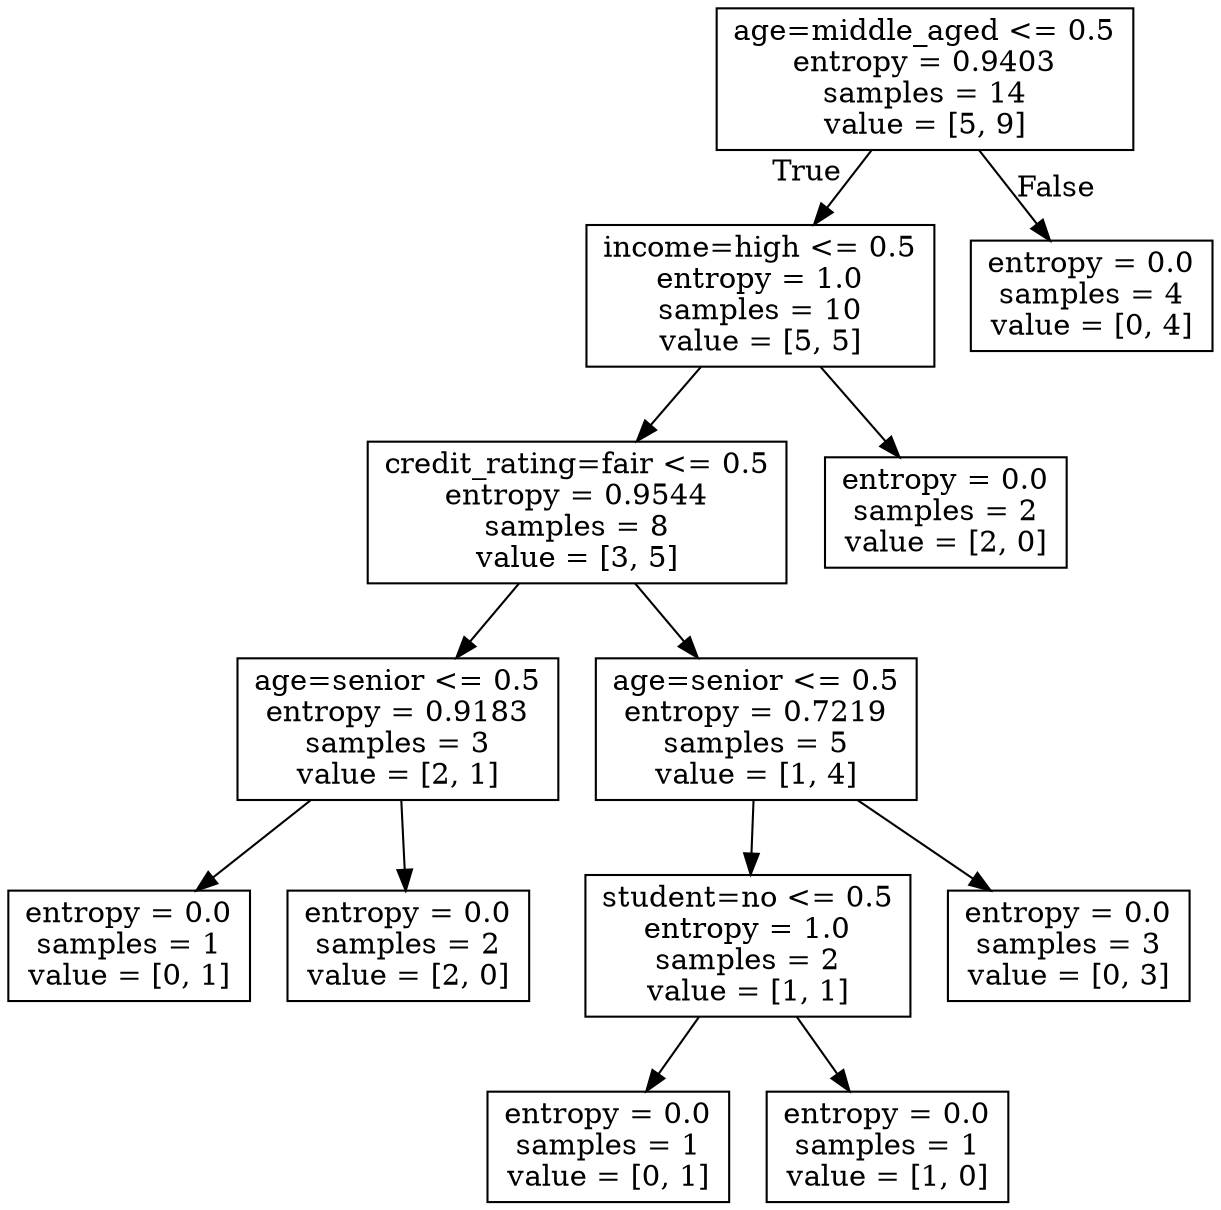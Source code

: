 digraph Tree {
node [shape=box] ;
0 [label="age=middle_aged <= 0.5\nentropy = 0.9403\nsamples = 14\nvalue = [5, 9]"] ;
1 [label="income=high <= 0.5\nentropy = 1.0\nsamples = 10\nvalue = [5, 5]"] ;
0 -> 1 [labeldistance=2.5, labelangle=45, headlabel="True"] ;
2 [label="credit_rating=fair <= 0.5\nentropy = 0.9544\nsamples = 8\nvalue = [3, 5]"] ;
1 -> 2 ;
3 [label="age=senior <= 0.5\nentropy = 0.9183\nsamples = 3\nvalue = [2, 1]"] ;
2 -> 3 ;
4 [label="entropy = 0.0\nsamples = 1\nvalue = [0, 1]"] ;
3 -> 4 ;
5 [label="entropy = 0.0\nsamples = 2\nvalue = [2, 0]"] ;
3 -> 5 ;
6 [label="age=senior <= 0.5\nentropy = 0.7219\nsamples = 5\nvalue = [1, 4]"] ;
2 -> 6 ;
7 [label="student=no <= 0.5\nentropy = 1.0\nsamples = 2\nvalue = [1, 1]"] ;
6 -> 7 ;
8 [label="entropy = 0.0\nsamples = 1\nvalue = [0, 1]"] ;
7 -> 8 ;
9 [label="entropy = 0.0\nsamples = 1\nvalue = [1, 0]"] ;
7 -> 9 ;
10 [label="entropy = 0.0\nsamples = 3\nvalue = [0, 3]"] ;
6 -> 10 ;
11 [label="entropy = 0.0\nsamples = 2\nvalue = [2, 0]"] ;
1 -> 11 ;
12 [label="entropy = 0.0\nsamples = 4\nvalue = [0, 4]"] ;
0 -> 12 [labeldistance=2.5, labelangle=-45, headlabel="False"] ;
}